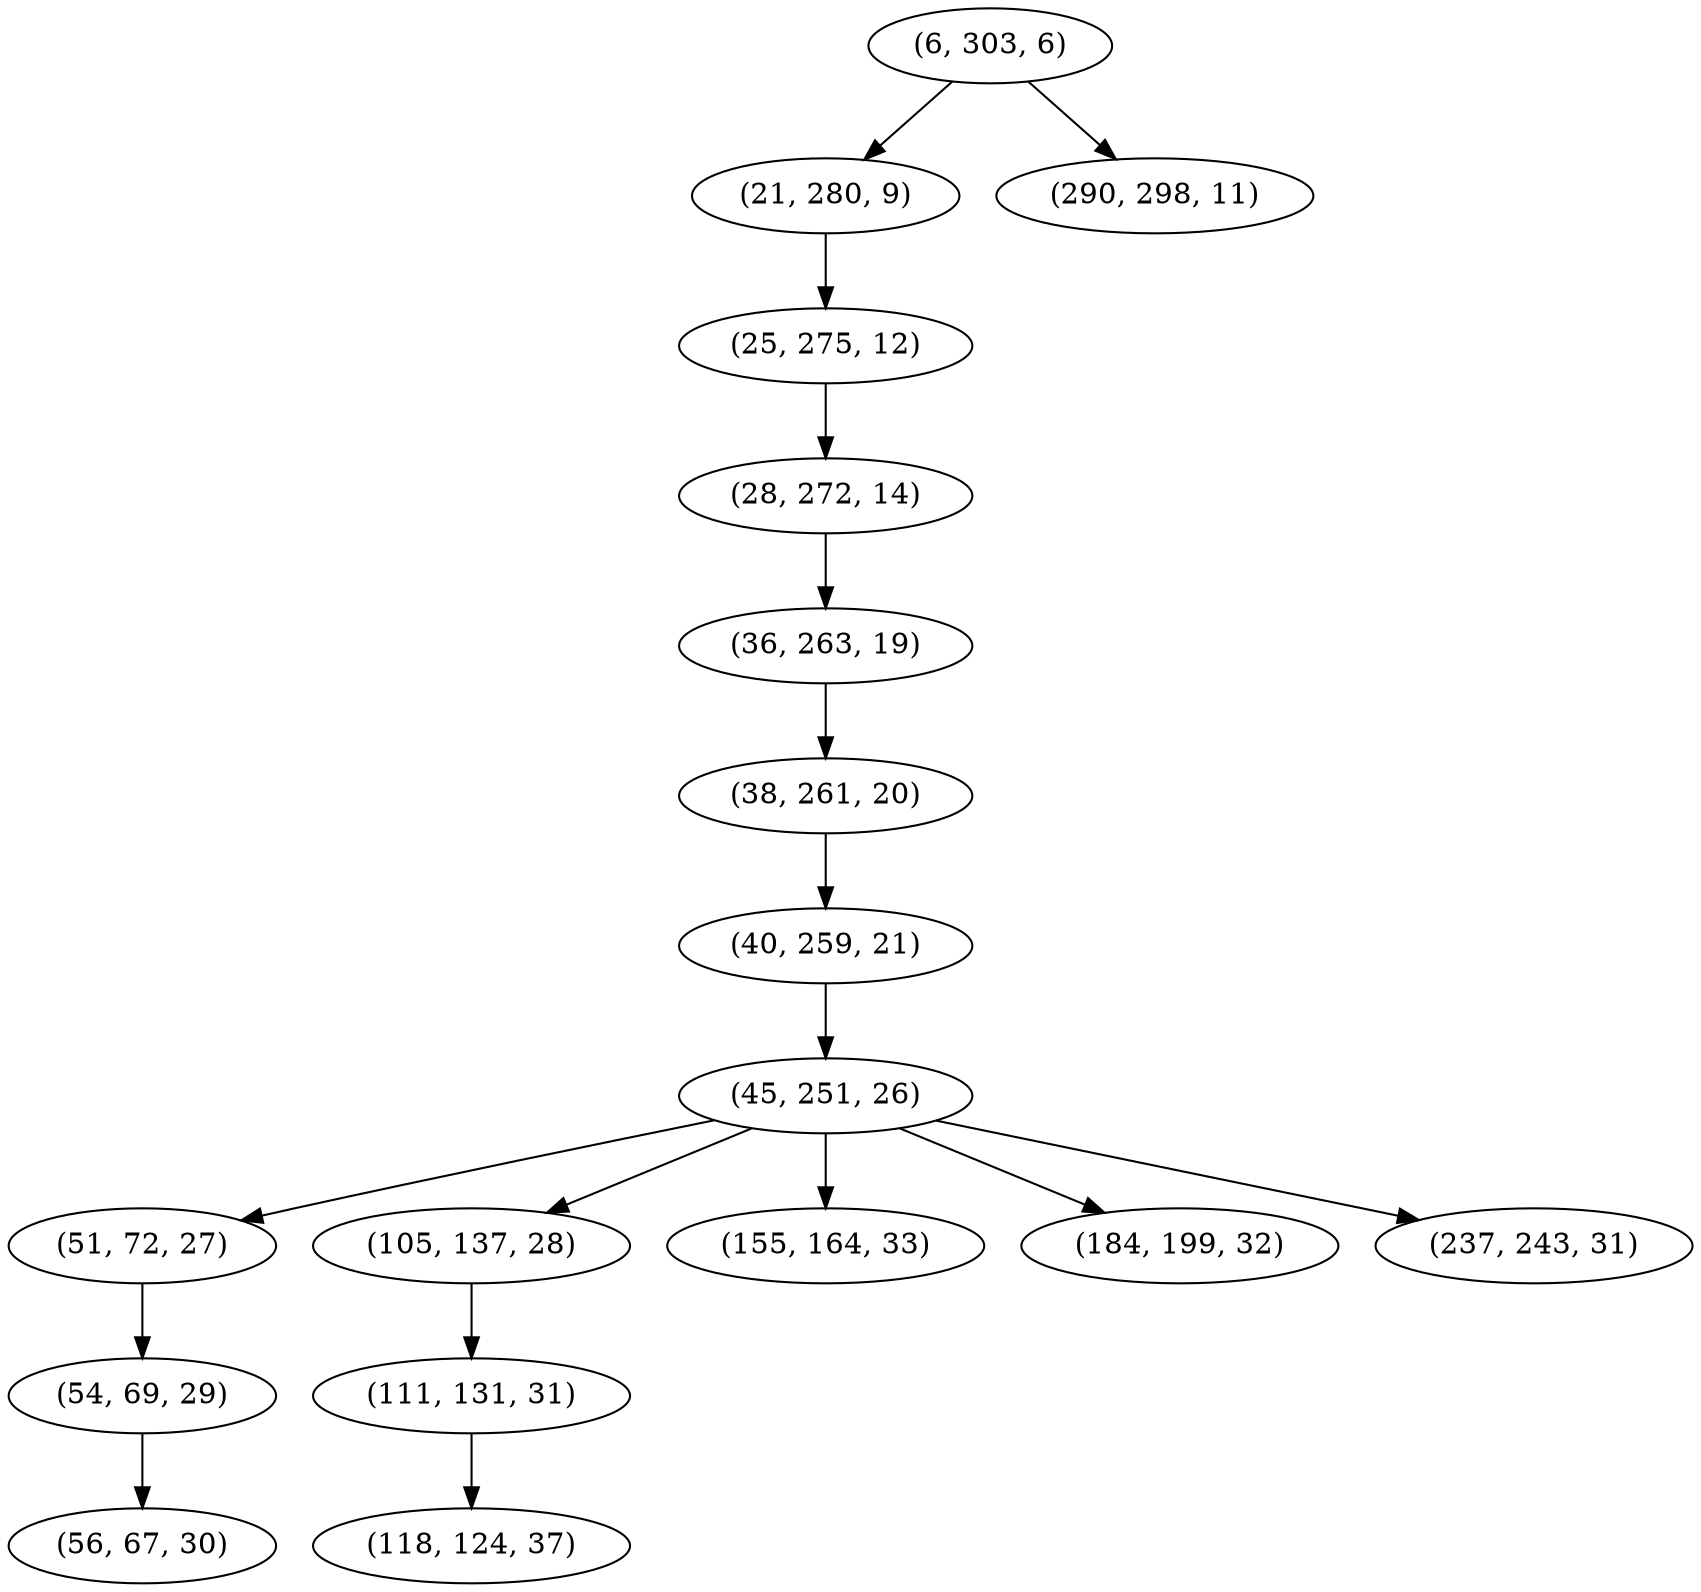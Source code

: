 digraph tree {
    "(6, 303, 6)";
    "(21, 280, 9)";
    "(25, 275, 12)";
    "(28, 272, 14)";
    "(36, 263, 19)";
    "(38, 261, 20)";
    "(40, 259, 21)";
    "(45, 251, 26)";
    "(51, 72, 27)";
    "(54, 69, 29)";
    "(56, 67, 30)";
    "(105, 137, 28)";
    "(111, 131, 31)";
    "(118, 124, 37)";
    "(155, 164, 33)";
    "(184, 199, 32)";
    "(237, 243, 31)";
    "(290, 298, 11)";
    "(6, 303, 6)" -> "(21, 280, 9)";
    "(6, 303, 6)" -> "(290, 298, 11)";
    "(21, 280, 9)" -> "(25, 275, 12)";
    "(25, 275, 12)" -> "(28, 272, 14)";
    "(28, 272, 14)" -> "(36, 263, 19)";
    "(36, 263, 19)" -> "(38, 261, 20)";
    "(38, 261, 20)" -> "(40, 259, 21)";
    "(40, 259, 21)" -> "(45, 251, 26)";
    "(45, 251, 26)" -> "(51, 72, 27)";
    "(45, 251, 26)" -> "(105, 137, 28)";
    "(45, 251, 26)" -> "(155, 164, 33)";
    "(45, 251, 26)" -> "(184, 199, 32)";
    "(45, 251, 26)" -> "(237, 243, 31)";
    "(51, 72, 27)" -> "(54, 69, 29)";
    "(54, 69, 29)" -> "(56, 67, 30)";
    "(105, 137, 28)" -> "(111, 131, 31)";
    "(111, 131, 31)" -> "(118, 124, 37)";
}

